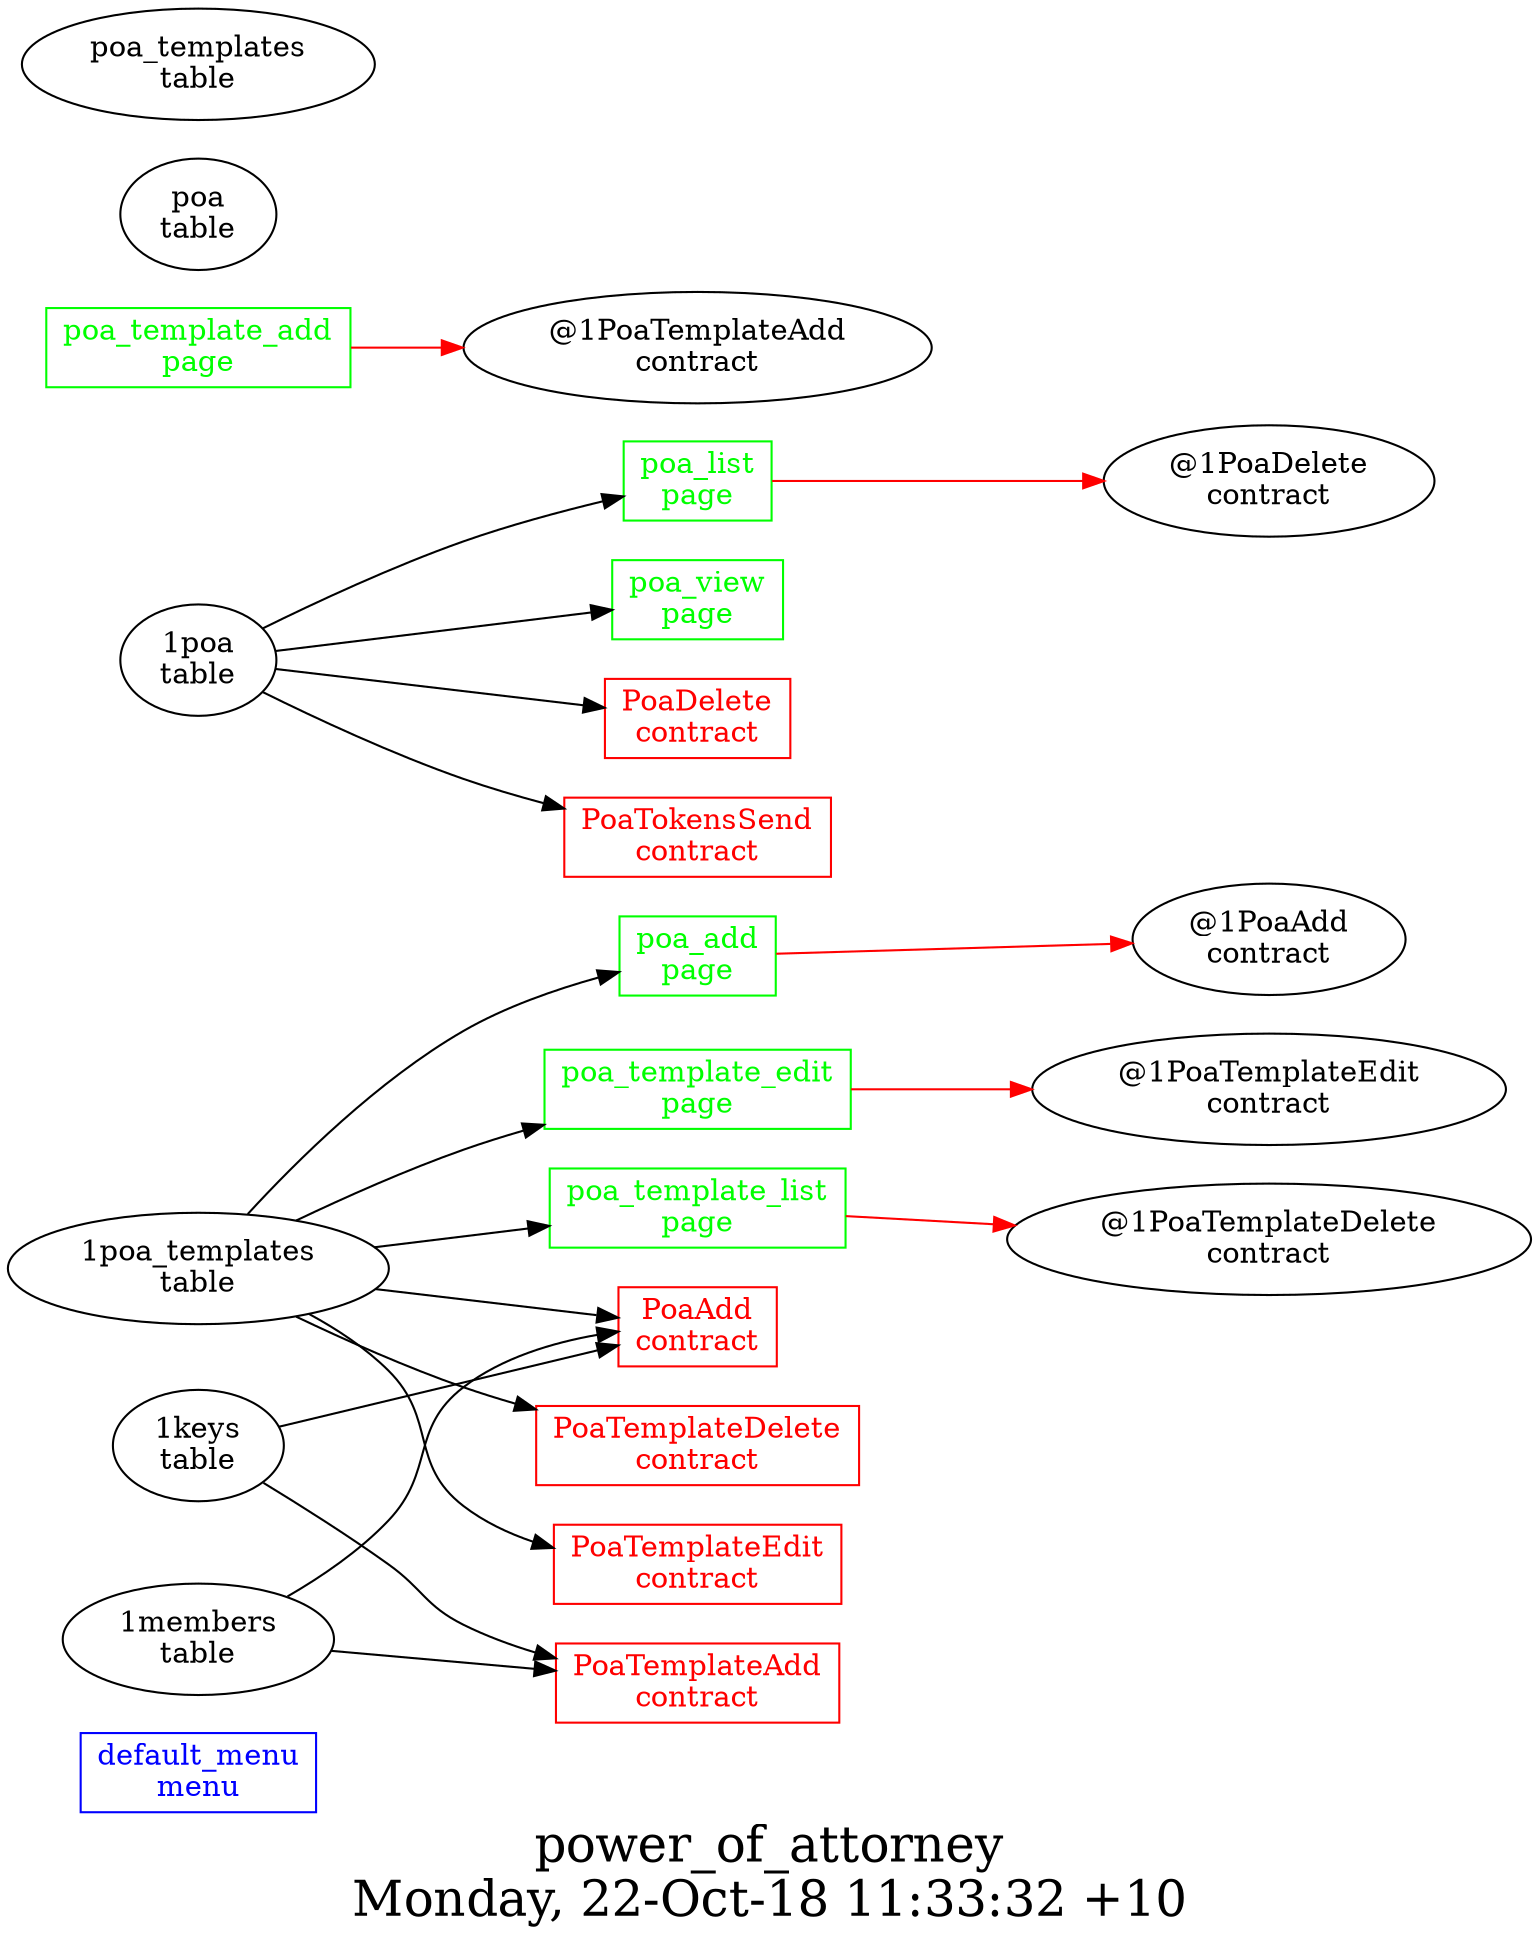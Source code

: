 digraph G {
fontsize="24";
label="power_of_attorney\nMonday, 22-Oct-18 11:33:32 +10";
nojustify=true;
ordering=out;
rankdir=LR;
size="30";
"default_menu\nmenu" [color=blue, fontcolor=blue, group=menus, shape=record];
"poa_add\npage" -> "@1PoaAdd\ncontract"  [ color=red ]
"1poa_templates\ntable" -> "poa_add\npage"
"poa_add\npage" [color=green, fontcolor=green, group=pages, shape=record];
"poa_list\npage" -> "@1PoaDelete\ncontract"  [ color=red ]
"1poa\ntable" -> "poa_list\npage"
"poa_list\npage" [color=green, fontcolor=green, group=pages, shape=record];
"poa_template_add\npage" -> "@1PoaTemplateAdd\ncontract"  [ color=red ]
"poa_template_add\npage" [color=green, fontcolor=green, group=pages, shape=record];
"poa_template_edit\npage" -> "@1PoaTemplateEdit\ncontract"  [ color=red ]
"1poa_templates\ntable" -> "poa_template_edit\npage"
"poa_template_edit\npage" [color=green, fontcolor=green, group=pages, shape=record];
"poa_template_list\npage" -> "@1PoaTemplateDelete\ncontract"  [ color=red ]
"1poa_templates\ntable" -> "poa_template_list\npage"
"poa_template_list\npage" [color=green, fontcolor=green, group=pages, shape=record];
"1poa\ntable" -> "poa_view\npage"
"poa_view\npage" [color=green, fontcolor=green, group=pages, shape=record];
"1members\ntable" -> "PoaAdd\ncontract"
"1keys\ntable" -> "PoaAdd\ncontract"
"1poa_templates\ntable" -> "PoaAdd\ncontract"
"PoaAdd\ncontract" [color=red, fontcolor=red, group=contracts, shape=record];
"1poa\ntable" -> "PoaDelete\ncontract"
"PoaDelete\ncontract" [color=red, fontcolor=red, group=contracts, shape=record];
"1members\ntable" -> "PoaTemplateAdd\ncontract"
"1keys\ntable" -> "PoaTemplateAdd\ncontract"
"PoaTemplateAdd\ncontract" [color=red, fontcolor=red, group=contracts, shape=record];
"1poa_templates\ntable" -> "PoaTemplateDelete\ncontract"
"PoaTemplateDelete\ncontract" [color=red, fontcolor=red, group=contracts, shape=record];
"1poa_templates\ntable" -> "PoaTemplateEdit\ncontract"
"PoaTemplateEdit\ncontract" [color=red, fontcolor=red, group=contracts, shape=record];
"1poa\ntable" -> "PoaTokensSend\ncontract"
"PoaTokensSend\ncontract" [color=red, fontcolor=red, group=contracts, shape=record];
"poa\ntable" [color="", fontcolor="", group=tables, shape=""];
"poa_templates\ntable" [color="", fontcolor="", group=tables, shape=""];
}
